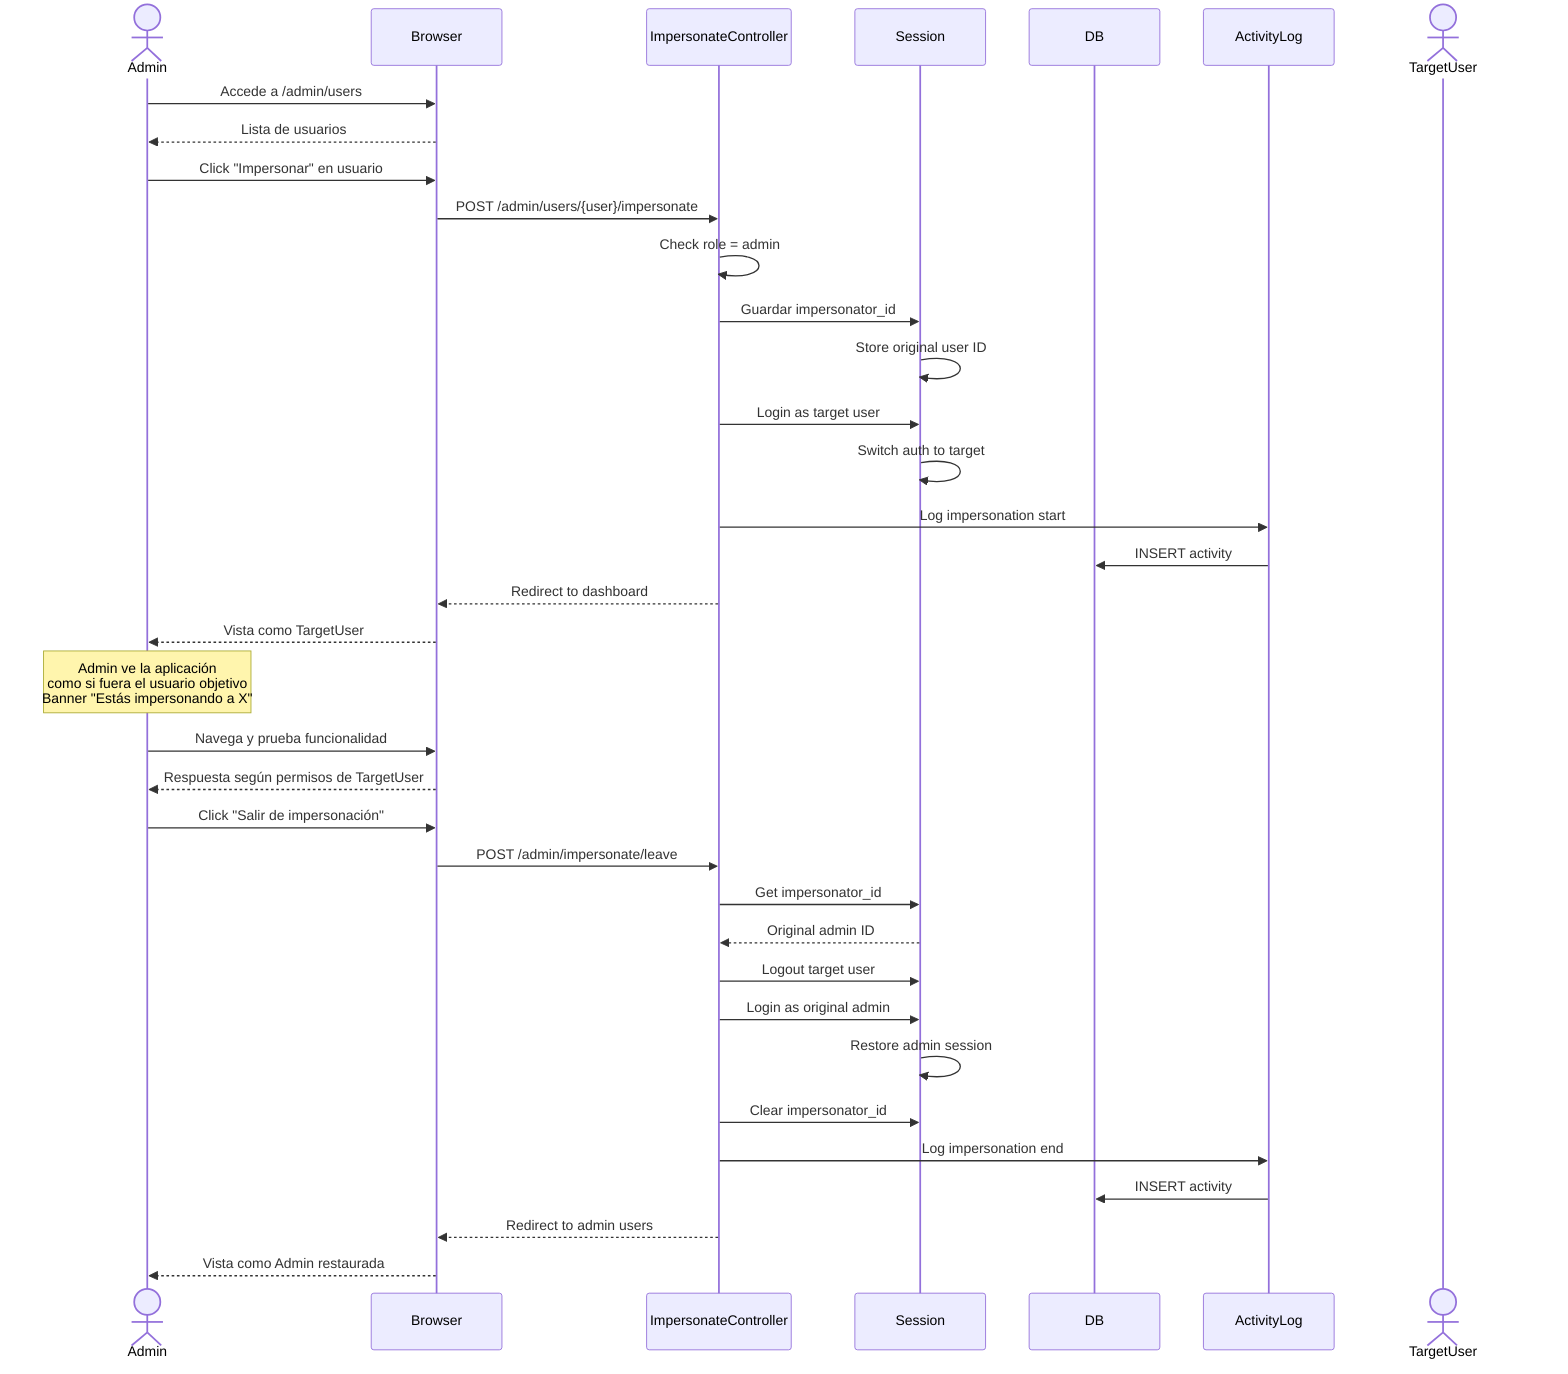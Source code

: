 ﻿sequenceDiagram
    actor Admin
    participant Browser
    participant ImpersonateController
    participant Session
    participant DB
    participant ActivityLog
    actor TargetUser

    Admin->>Browser: Accede a /admin/users
    Browser-->>Admin: Lista de usuarios
    
    Admin->>Browser: Click "Impersonar" en usuario
    Browser->>ImpersonateController: POST /admin/users/{user}/impersonate
    
    ImpersonateController->>ImpersonateController: Check role = admin
    
    ImpersonateController->>Session: Guardar impersonator_id
    Session->>Session: Store original user ID
    
    ImpersonateController->>Session: Login as target user
    Session->>Session: Switch auth to target
    
    ImpersonateController->>ActivityLog: Log impersonation start
    ActivityLog->>DB: INSERT activity
    
    ImpersonateController-->>Browser: Redirect to dashboard
    Browser-->>Admin: Vista como TargetUser
    
    Note over Admin: Admin ve la aplicación<br/>como si fuera el usuario objetivo<br/>Banner "Estás impersonando a X"
    
    Admin->>Browser: Navega y prueba funcionalidad
    Browser-->>Admin: Respuesta según permisos de TargetUser
    
    Admin->>Browser: Click "Salir de impersonación"
    Browser->>ImpersonateController: POST /admin/impersonate/leave
    
    ImpersonateController->>Session: Get impersonator_id
    Session-->>ImpersonateController: Original admin ID
    
    ImpersonateController->>Session: Logout target user
    ImpersonateController->>Session: Login as original admin
    Session->>Session: Restore admin session
    
    ImpersonateController->>Session: Clear impersonator_id
    
    ImpersonateController->>ActivityLog: Log impersonation end
    ActivityLog->>DB: INSERT activity
    
    ImpersonateController-->>Browser: Redirect to admin users
    Browser-->>Admin: Vista como Admin restaurada